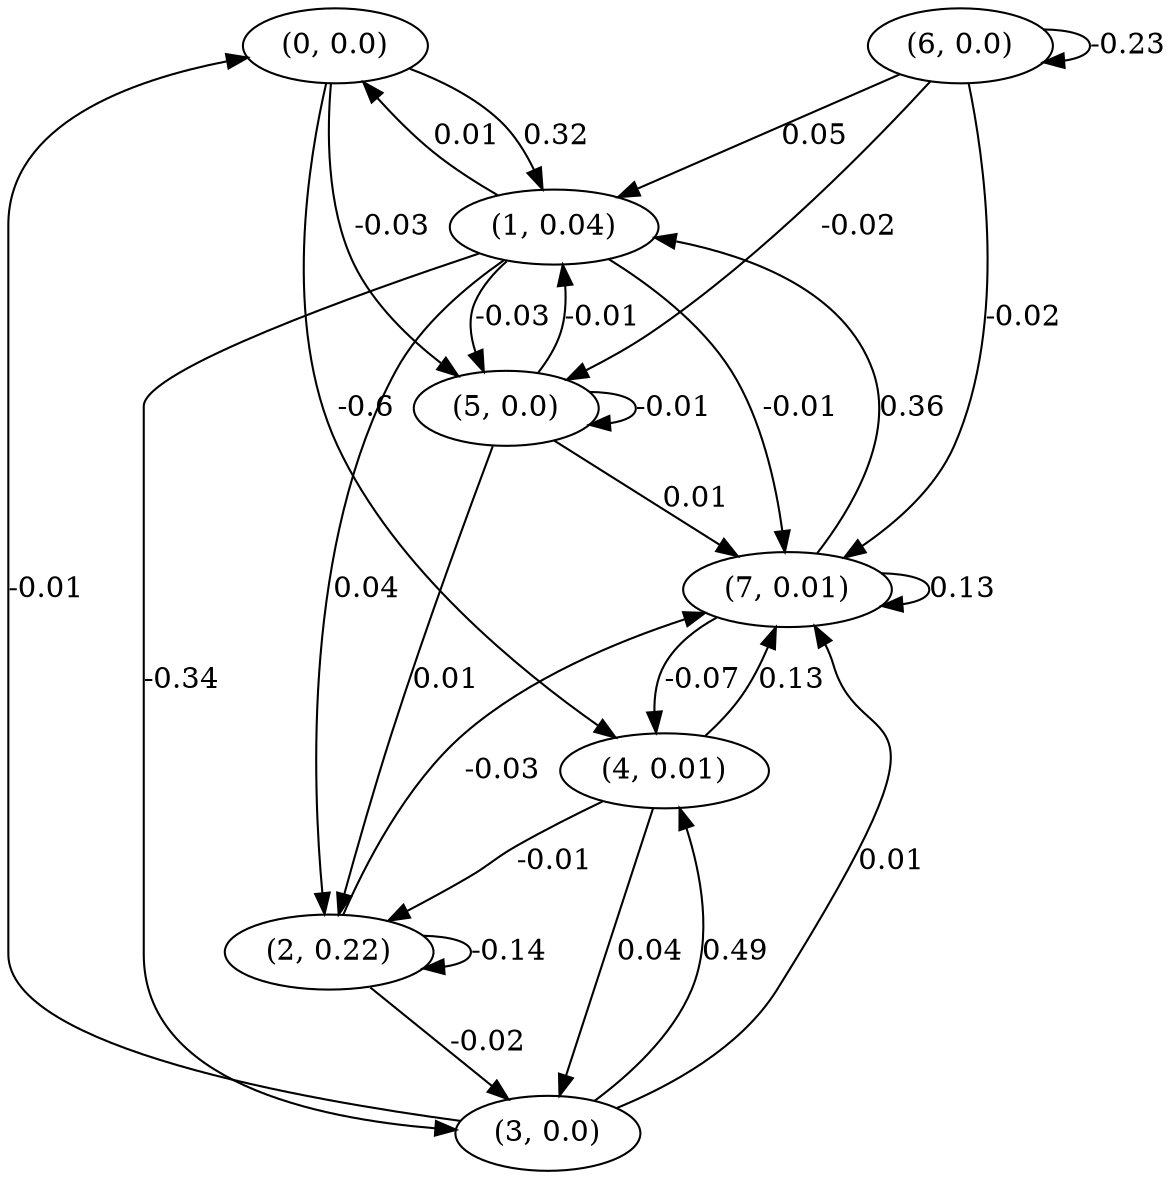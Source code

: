 digraph {
    0 [ label = "(0, 0.0)" ]
    1 [ label = "(1, 0.04)" ]
    2 [ label = "(2, 0.22)" ]
    3 [ label = "(3, 0.0)" ]
    4 [ label = "(4, 0.01)" ]
    5 [ label = "(5, 0.0)" ]
    6 [ label = "(6, 0.0)" ]
    7 [ label = "(7, 0.01)" ]
    2 -> 2 [ label = "-0.14" ]
    5 -> 5 [ label = "-0.01" ]
    6 -> 6 [ label = "-0.23" ]
    7 -> 7 [ label = "0.13" ]
    1 -> 0 [ label = "0.01" ]
    3 -> 0 [ label = "-0.01" ]
    0 -> 1 [ label = "0.32" ]
    5 -> 1 [ label = "-0.01" ]
    6 -> 1 [ label = "0.05" ]
    7 -> 1 [ label = "0.36" ]
    1 -> 2 [ label = "0.04" ]
    4 -> 2 [ label = "-0.01" ]
    5 -> 2 [ label = "0.01" ]
    1 -> 3 [ label = "-0.34" ]
    2 -> 3 [ label = "-0.02" ]
    4 -> 3 [ label = "0.04" ]
    0 -> 4 [ label = "-0.6" ]
    3 -> 4 [ label = "0.49" ]
    7 -> 4 [ label = "-0.07" ]
    0 -> 5 [ label = "-0.03" ]
    1 -> 5 [ label = "-0.03" ]
    6 -> 5 [ label = "-0.02" ]
    1 -> 7 [ label = "-0.01" ]
    2 -> 7 [ label = "-0.03" ]
    3 -> 7 [ label = "0.01" ]
    4 -> 7 [ label = "0.13" ]
    5 -> 7 [ label = "0.01" ]
    6 -> 7 [ label = "-0.02" ]
}

